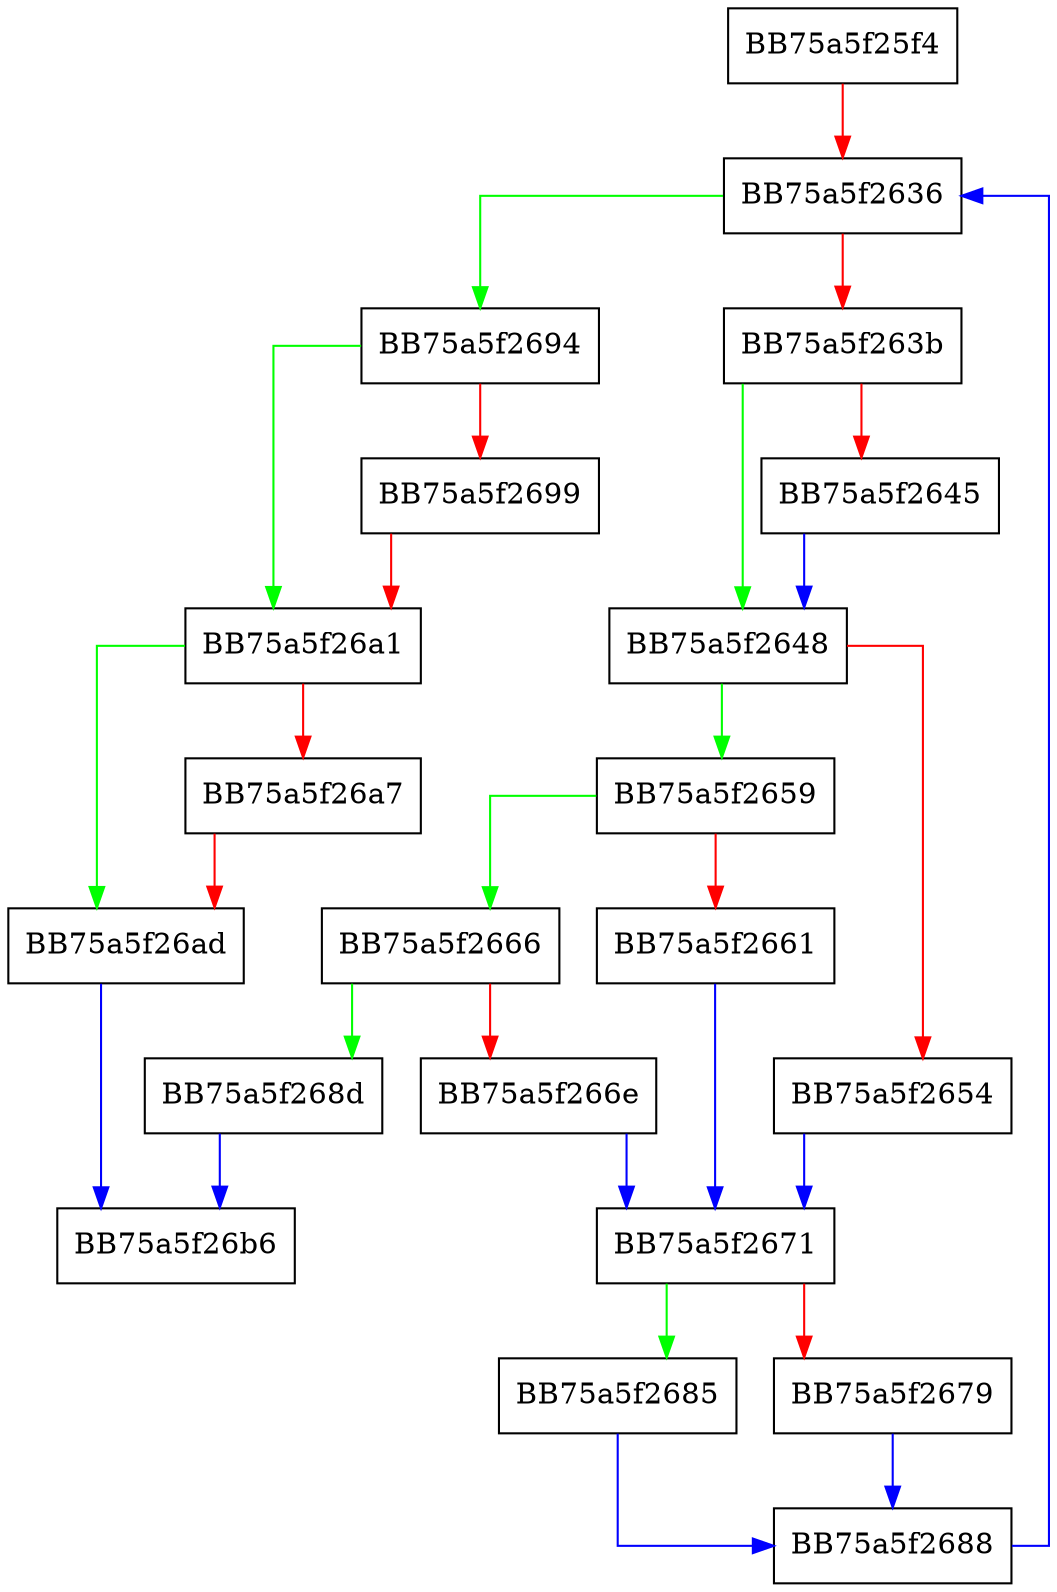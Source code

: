 digraph hexToText {
  node [shape="box"];
  graph [splines=ortho];
  BB75a5f25f4 -> BB75a5f2636 [color="red"];
  BB75a5f2636 -> BB75a5f2694 [color="green"];
  BB75a5f2636 -> BB75a5f263b [color="red"];
  BB75a5f263b -> BB75a5f2648 [color="green"];
  BB75a5f263b -> BB75a5f2645 [color="red"];
  BB75a5f2645 -> BB75a5f2648 [color="blue"];
  BB75a5f2648 -> BB75a5f2659 [color="green"];
  BB75a5f2648 -> BB75a5f2654 [color="red"];
  BB75a5f2654 -> BB75a5f2671 [color="blue"];
  BB75a5f2659 -> BB75a5f2666 [color="green"];
  BB75a5f2659 -> BB75a5f2661 [color="red"];
  BB75a5f2661 -> BB75a5f2671 [color="blue"];
  BB75a5f2666 -> BB75a5f268d [color="green"];
  BB75a5f2666 -> BB75a5f266e [color="red"];
  BB75a5f266e -> BB75a5f2671 [color="blue"];
  BB75a5f2671 -> BB75a5f2685 [color="green"];
  BB75a5f2671 -> BB75a5f2679 [color="red"];
  BB75a5f2679 -> BB75a5f2688 [color="blue"];
  BB75a5f2685 -> BB75a5f2688 [color="blue"];
  BB75a5f2688 -> BB75a5f2636 [color="blue"];
  BB75a5f268d -> BB75a5f26b6 [color="blue"];
  BB75a5f2694 -> BB75a5f26a1 [color="green"];
  BB75a5f2694 -> BB75a5f2699 [color="red"];
  BB75a5f2699 -> BB75a5f26a1 [color="red"];
  BB75a5f26a1 -> BB75a5f26ad [color="green"];
  BB75a5f26a1 -> BB75a5f26a7 [color="red"];
  BB75a5f26a7 -> BB75a5f26ad [color="red"];
  BB75a5f26ad -> BB75a5f26b6 [color="blue"];
}